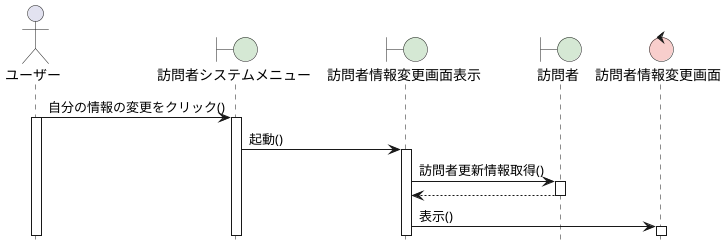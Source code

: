 @startuml Web訪問者システム-変更機能シーケンス図
hide footbox
skinparam boundaryBackgroundColor #D5E8D4
skinparam controlBackgroundColor  #F8CECC
skinparam entityBackgroundColor   #DAE8FC

actor ユーザー as A
boundary 訪問者システムメニュー as B1
boundary 訪問者情報変更画面表示 as B2
boundary 訪問者 as B3
control 訪問者情報変更画面 as C1

A -> B1: 自分の情報の変更をクリック()
activate A
activate B1

B1 -> B2: 起動()
activate B2

B2 -> B3: 訪問者更新情報取得()
activate B3

B3 --> B2
deactivate B3

B2 -> C1:   表示()
activate C1

@enduml
